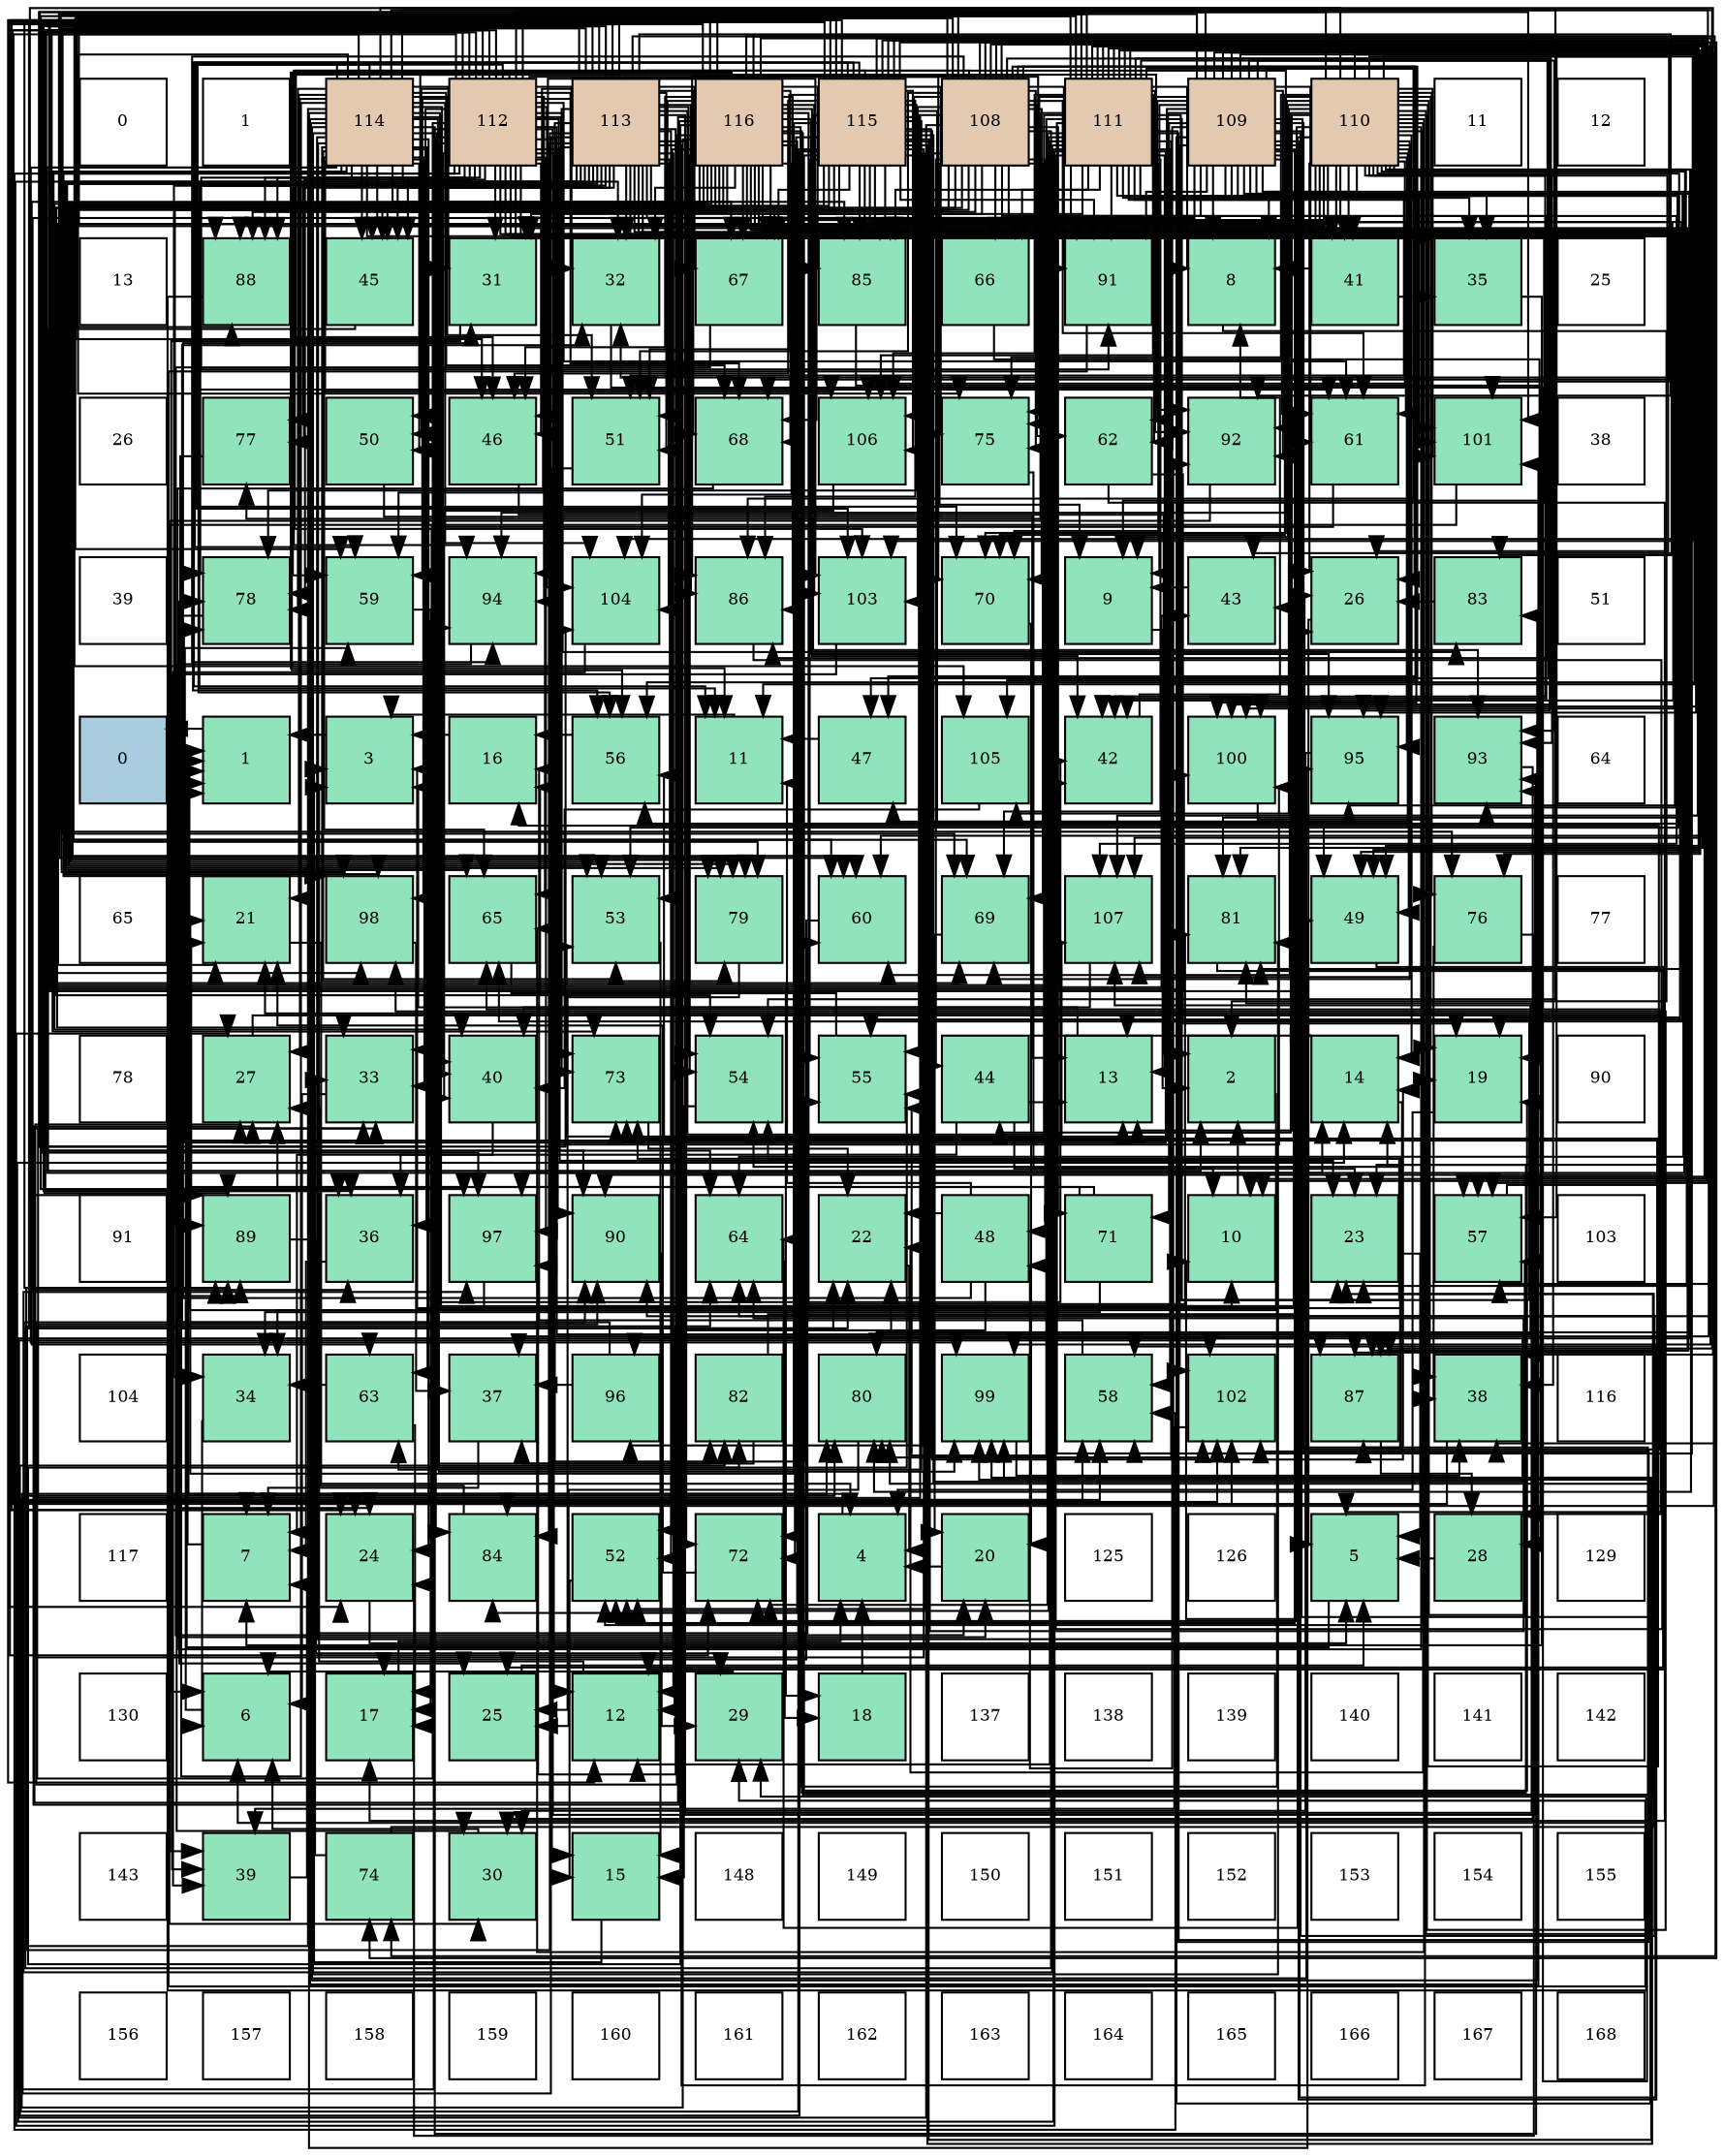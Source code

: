 digraph layout{
 rankdir=TB;
 splines=ortho;
 node [style=filled shape=square fixedsize=true width=0.6];
0[label="0", fontsize=8, fillcolor="#ffffff"];
1[label="1", fontsize=8, fillcolor="#ffffff"];
2[label="114", fontsize=8, fillcolor="#e3c9af"];
3[label="112", fontsize=8, fillcolor="#e3c9af"];
4[label="113", fontsize=8, fillcolor="#e3c9af"];
5[label="116", fontsize=8, fillcolor="#e3c9af"];
6[label="115", fontsize=8, fillcolor="#e3c9af"];
7[label="108", fontsize=8, fillcolor="#e3c9af"];
8[label="111", fontsize=8, fillcolor="#e3c9af"];
9[label="109", fontsize=8, fillcolor="#e3c9af"];
10[label="110", fontsize=8, fillcolor="#e3c9af"];
11[label="11", fontsize=8, fillcolor="#ffffff"];
12[label="12", fontsize=8, fillcolor="#ffffff"];
13[label="13", fontsize=8, fillcolor="#ffffff"];
14[label="88", fontsize=8, fillcolor="#91e3bb"];
15[label="45", fontsize=8, fillcolor="#91e3bb"];
16[label="31", fontsize=8, fillcolor="#91e3bb"];
17[label="32", fontsize=8, fillcolor="#91e3bb"];
18[label="67", fontsize=8, fillcolor="#91e3bb"];
19[label="85", fontsize=8, fillcolor="#91e3bb"];
20[label="66", fontsize=8, fillcolor="#91e3bb"];
21[label="91", fontsize=8, fillcolor="#91e3bb"];
22[label="8", fontsize=8, fillcolor="#91e3bb"];
23[label="41", fontsize=8, fillcolor="#91e3bb"];
24[label="35", fontsize=8, fillcolor="#91e3bb"];
25[label="25", fontsize=8, fillcolor="#ffffff"];
26[label="26", fontsize=8, fillcolor="#ffffff"];
27[label="77", fontsize=8, fillcolor="#91e3bb"];
28[label="50", fontsize=8, fillcolor="#91e3bb"];
29[label="46", fontsize=8, fillcolor="#91e3bb"];
30[label="51", fontsize=8, fillcolor="#91e3bb"];
31[label="68", fontsize=8, fillcolor="#91e3bb"];
32[label="106", fontsize=8, fillcolor="#91e3bb"];
33[label="75", fontsize=8, fillcolor="#91e3bb"];
34[label="62", fontsize=8, fillcolor="#91e3bb"];
35[label="92", fontsize=8, fillcolor="#91e3bb"];
36[label="61", fontsize=8, fillcolor="#91e3bb"];
37[label="101", fontsize=8, fillcolor="#91e3bb"];
38[label="38", fontsize=8, fillcolor="#ffffff"];
39[label="39", fontsize=8, fillcolor="#ffffff"];
40[label="78", fontsize=8, fillcolor="#91e3bb"];
41[label="59", fontsize=8, fillcolor="#91e3bb"];
42[label="94", fontsize=8, fillcolor="#91e3bb"];
43[label="104", fontsize=8, fillcolor="#91e3bb"];
44[label="86", fontsize=8, fillcolor="#91e3bb"];
45[label="103", fontsize=8, fillcolor="#91e3bb"];
46[label="70", fontsize=8, fillcolor="#91e3bb"];
47[label="9", fontsize=8, fillcolor="#91e3bb"];
48[label="43", fontsize=8, fillcolor="#91e3bb"];
49[label="26", fontsize=8, fillcolor="#91e3bb"];
50[label="83", fontsize=8, fillcolor="#91e3bb"];
51[label="51", fontsize=8, fillcolor="#ffffff"];
52[label="0", fontsize=8, fillcolor="#a9ccde"];
53[label="1", fontsize=8, fillcolor="#91e3bb"];
54[label="3", fontsize=8, fillcolor="#91e3bb"];
55[label="16", fontsize=8, fillcolor="#91e3bb"];
56[label="56", fontsize=8, fillcolor="#91e3bb"];
57[label="11", fontsize=8, fillcolor="#91e3bb"];
58[label="47", fontsize=8, fillcolor="#91e3bb"];
59[label="105", fontsize=8, fillcolor="#91e3bb"];
60[label="42", fontsize=8, fillcolor="#91e3bb"];
61[label="100", fontsize=8, fillcolor="#91e3bb"];
62[label="95", fontsize=8, fillcolor="#91e3bb"];
63[label="93", fontsize=8, fillcolor="#91e3bb"];
64[label="64", fontsize=8, fillcolor="#ffffff"];
65[label="65", fontsize=8, fillcolor="#ffffff"];
66[label="21", fontsize=8, fillcolor="#91e3bb"];
67[label="98", fontsize=8, fillcolor="#91e3bb"];
68[label="65", fontsize=8, fillcolor="#91e3bb"];
69[label="53", fontsize=8, fillcolor="#91e3bb"];
70[label="79", fontsize=8, fillcolor="#91e3bb"];
71[label="60", fontsize=8, fillcolor="#91e3bb"];
72[label="69", fontsize=8, fillcolor="#91e3bb"];
73[label="107", fontsize=8, fillcolor="#91e3bb"];
74[label="81", fontsize=8, fillcolor="#91e3bb"];
75[label="49", fontsize=8, fillcolor="#91e3bb"];
76[label="76", fontsize=8, fillcolor="#91e3bb"];
77[label="77", fontsize=8, fillcolor="#ffffff"];
78[label="78", fontsize=8, fillcolor="#ffffff"];
79[label="27", fontsize=8, fillcolor="#91e3bb"];
80[label="33", fontsize=8, fillcolor="#91e3bb"];
81[label="40", fontsize=8, fillcolor="#91e3bb"];
82[label="73", fontsize=8, fillcolor="#91e3bb"];
83[label="54", fontsize=8, fillcolor="#91e3bb"];
84[label="55", fontsize=8, fillcolor="#91e3bb"];
85[label="44", fontsize=8, fillcolor="#91e3bb"];
86[label="13", fontsize=8, fillcolor="#91e3bb"];
87[label="2", fontsize=8, fillcolor="#91e3bb"];
88[label="14", fontsize=8, fillcolor="#91e3bb"];
89[label="19", fontsize=8, fillcolor="#91e3bb"];
90[label="90", fontsize=8, fillcolor="#ffffff"];
91[label="91", fontsize=8, fillcolor="#ffffff"];
92[label="89", fontsize=8, fillcolor="#91e3bb"];
93[label="36", fontsize=8, fillcolor="#91e3bb"];
94[label="97", fontsize=8, fillcolor="#91e3bb"];
95[label="90", fontsize=8, fillcolor="#91e3bb"];
96[label="64", fontsize=8, fillcolor="#91e3bb"];
97[label="22", fontsize=8, fillcolor="#91e3bb"];
98[label="48", fontsize=8, fillcolor="#91e3bb"];
99[label="71", fontsize=8, fillcolor="#91e3bb"];
100[label="10", fontsize=8, fillcolor="#91e3bb"];
101[label="23", fontsize=8, fillcolor="#91e3bb"];
102[label="57", fontsize=8, fillcolor="#91e3bb"];
103[label="103", fontsize=8, fillcolor="#ffffff"];
104[label="104", fontsize=8, fillcolor="#ffffff"];
105[label="34", fontsize=8, fillcolor="#91e3bb"];
106[label="63", fontsize=8, fillcolor="#91e3bb"];
107[label="37", fontsize=8, fillcolor="#91e3bb"];
108[label="96", fontsize=8, fillcolor="#91e3bb"];
109[label="82", fontsize=8, fillcolor="#91e3bb"];
110[label="80", fontsize=8, fillcolor="#91e3bb"];
111[label="99", fontsize=8, fillcolor="#91e3bb"];
112[label="58", fontsize=8, fillcolor="#91e3bb"];
113[label="102", fontsize=8, fillcolor="#91e3bb"];
114[label="87", fontsize=8, fillcolor="#91e3bb"];
115[label="38", fontsize=8, fillcolor="#91e3bb"];
116[label="116", fontsize=8, fillcolor="#ffffff"];
117[label="117", fontsize=8, fillcolor="#ffffff"];
118[label="7", fontsize=8, fillcolor="#91e3bb"];
119[label="24", fontsize=8, fillcolor="#91e3bb"];
120[label="84", fontsize=8, fillcolor="#91e3bb"];
121[label="52", fontsize=8, fillcolor="#91e3bb"];
122[label="72", fontsize=8, fillcolor="#91e3bb"];
123[label="4", fontsize=8, fillcolor="#91e3bb"];
124[label="20", fontsize=8, fillcolor="#91e3bb"];
125[label="125", fontsize=8, fillcolor="#ffffff"];
126[label="126", fontsize=8, fillcolor="#ffffff"];
127[label="5", fontsize=8, fillcolor="#91e3bb"];
128[label="28", fontsize=8, fillcolor="#91e3bb"];
129[label="129", fontsize=8, fillcolor="#ffffff"];
130[label="130", fontsize=8, fillcolor="#ffffff"];
131[label="6", fontsize=8, fillcolor="#91e3bb"];
132[label="17", fontsize=8, fillcolor="#91e3bb"];
133[label="25", fontsize=8, fillcolor="#91e3bb"];
134[label="12", fontsize=8, fillcolor="#91e3bb"];
135[label="29", fontsize=8, fillcolor="#91e3bb"];
136[label="18", fontsize=8, fillcolor="#91e3bb"];
137[label="137", fontsize=8, fillcolor="#ffffff"];
138[label="138", fontsize=8, fillcolor="#ffffff"];
139[label="139", fontsize=8, fillcolor="#ffffff"];
140[label="140", fontsize=8, fillcolor="#ffffff"];
141[label="141", fontsize=8, fillcolor="#ffffff"];
142[label="142", fontsize=8, fillcolor="#ffffff"];
143[label="143", fontsize=8, fillcolor="#ffffff"];
144[label="39", fontsize=8, fillcolor="#91e3bb"];
145[label="74", fontsize=8, fillcolor="#91e3bb"];
146[label="30", fontsize=8, fillcolor="#91e3bb"];
147[label="15", fontsize=8, fillcolor="#91e3bb"];
148[label="148", fontsize=8, fillcolor="#ffffff"];
149[label="149", fontsize=8, fillcolor="#ffffff"];
150[label="150", fontsize=8, fillcolor="#ffffff"];
151[label="151", fontsize=8, fillcolor="#ffffff"];
152[label="152", fontsize=8, fillcolor="#ffffff"];
153[label="153", fontsize=8, fillcolor="#ffffff"];
154[label="154", fontsize=8, fillcolor="#ffffff"];
155[label="155", fontsize=8, fillcolor="#ffffff"];
156[label="156", fontsize=8, fillcolor="#ffffff"];
157[label="157", fontsize=8, fillcolor="#ffffff"];
158[label="158", fontsize=8, fillcolor="#ffffff"];
159[label="159", fontsize=8, fillcolor="#ffffff"];
160[label="160", fontsize=8, fillcolor="#ffffff"];
161[label="161", fontsize=8, fillcolor="#ffffff"];
162[label="162", fontsize=8, fillcolor="#ffffff"];
163[label="163", fontsize=8, fillcolor="#ffffff"];
164[label="164", fontsize=8, fillcolor="#ffffff"];
165[label="165", fontsize=8, fillcolor="#ffffff"];
166[label="166", fontsize=8, fillcolor="#ffffff"];
167[label="167", fontsize=8, fillcolor="#ffffff"];
168[label="168", fontsize=8, fillcolor="#ffffff"];
edge [constraint=false, style=vis];53 -> 52;
87 -> 53;
54 -> 53;
123 -> 53;
127 -> 53;
131 -> 53;
118 -> 53;
22 -> 87;
47 -> 87;
100 -> 87;
57 -> 54;
134 -> 54;
86 -> 54;
88 -> 54;
147 -> 54;
55 -> 54;
132 -> 123;
136 -> 123;
89 -> 123;
124 -> 123;
66 -> 123;
97 -> 123;
101 -> 127;
119 -> 127;
133 -> 127;
49 -> 127;
79 -> 127;
128 -> 127;
135 -> 131;
146 -> 131;
16 -> 131;
17 -> 131;
80 -> 131;
105 -> 131;
24 -> 118;
93 -> 118;
107 -> 118;
115 -> 118;
144 -> 118;
81 -> 118;
23 -> 22;
23 -> 24;
60 -> 22;
48 -> 47;
85 -> 100;
85 -> 86;
85 -> 88;
85 -> 93;
15 -> 87;
29 -> 87;
58 -> 57;
98 -> 57;
98 -> 134;
98 -> 97;
98 -> 16;
75 -> 134;
28 -> 86;
30 -> 147;
121 -> 147;
69 -> 147;
83 -> 147;
84 -> 55;
56 -> 55;
102 -> 55;
112 -> 55;
41 -> 132;
71 -> 132;
36 -> 132;
34 -> 132;
34 -> 89;
106 -> 132;
106 -> 105;
96 -> 136;
68 -> 136;
20 -> 89;
18 -> 124;
31 -> 124;
72 -> 124;
46 -> 124;
99 -> 66;
99 -> 79;
99 -> 105;
122 -> 66;
82 -> 97;
145 -> 101;
145 -> 80;
33 -> 101;
76 -> 119;
76 -> 115;
27 -> 119;
40 -> 133;
70 -> 133;
110 -> 133;
74 -> 133;
109 -> 49;
109 -> 107;
50 -> 49;
120 -> 79;
19 -> 128;
44 -> 128;
114 -> 128;
14 -> 135;
92 -> 135;
95 -> 135;
21 -> 135;
35 -> 146;
63 -> 146;
42 -> 146;
62 -> 146;
108 -> 17;
108 -> 107;
94 -> 105;
67 -> 107;
111 -> 115;
61 -> 115;
37 -> 144;
113 -> 144;
45 -> 144;
43 -> 144;
59 -> 81;
32 -> 81;
73 -> 81;
7 -> 47;
7 -> 49;
7 -> 60;
7 -> 85;
7 -> 15;
7 -> 29;
7 -> 58;
7 -> 98;
7 -> 75;
7 -> 30;
7 -> 83;
7 -> 84;
7 -> 102;
7 -> 41;
7 -> 36;
7 -> 34;
7 -> 20;
7 -> 31;
7 -> 72;
7 -> 46;
7 -> 99;
7 -> 145;
7 -> 33;
7 -> 70;
7 -> 44;
7 -> 14;
7 -> 92;
7 -> 95;
7 -> 21;
7 -> 42;
7 -> 62;
7 -> 108;
7 -> 94;
7 -> 67;
7 -> 111;
7 -> 61;
7 -> 113;
7 -> 45;
7 -> 59;
7 -> 32;
7 -> 73;
9 -> 22;
9 -> 47;
9 -> 24;
9 -> 85;
9 -> 98;
9 -> 75;
9 -> 121;
9 -> 69;
9 -> 83;
9 -> 84;
9 -> 56;
9 -> 112;
9 -> 41;
9 -> 71;
9 -> 36;
9 -> 34;
9 -> 68;
9 -> 20;
9 -> 46;
9 -> 99;
9 -> 122;
9 -> 82;
9 -> 76;
9 -> 110;
9 -> 120;
9 -> 19;
9 -> 44;
9 -> 114;
9 -> 95;
9 -> 21;
9 -> 35;
9 -> 63;
9 -> 42;
9 -> 108;
9 -> 94;
9 -> 111;
9 -> 61;
9 -> 37;
9 -> 113;
9 -> 43;
9 -> 32;
10 -> 22;
10 -> 47;
10 -> 100;
10 -> 86;
10 -> 88;
10 -> 89;
10 -> 66;
10 -> 97;
10 -> 101;
10 -> 49;
10 -> 16;
10 -> 17;
10 -> 80;
10 -> 107;
10 -> 60;
10 -> 15;
10 -> 58;
10 -> 75;
10 -> 121;
10 -> 56;
10 -> 102;
10 -> 112;
10 -> 71;
10 -> 96;
10 -> 68;
10 -> 18;
10 -> 31;
10 -> 72;
10 -> 82;
10 -> 33;
10 -> 76;
10 -> 40;
10 -> 110;
10 -> 19;
10 -> 114;
10 -> 14;
10 -> 92;
10 -> 95;
10 -> 35;
10 -> 63;
10 -> 42;
10 -> 62;
10 -> 67;
10 -> 37;
10 -> 45;
10 -> 43;
10 -> 59;
10 -> 32;
10 -> 73;
8 -> 22;
8 -> 57;
8 -> 134;
8 -> 86;
8 -> 66;
8 -> 79;
8 -> 24;
8 -> 93;
8 -> 29;
8 -> 58;
8 -> 75;
8 -> 30;
8 -> 121;
8 -> 69;
8 -> 83;
8 -> 84;
8 -> 56;
8 -> 102;
8 -> 112;
8 -> 71;
8 -> 36;
8 -> 34;
8 -> 96;
8 -> 68;
8 -> 20;
8 -> 18;
8 -> 72;
8 -> 46;
8 -> 122;
8 -> 82;
8 -> 145;
8 -> 33;
8 -> 76;
8 -> 27;
8 -> 40;
8 -> 70;
8 -> 110;
8 -> 74;
8 -> 19;
8 -> 44;
8 -> 114;
8 -> 14;
8 -> 21;
8 -> 35;
8 -> 62;
8 -> 94;
8 -> 111;
8 -> 37;
8 -> 113;
8 -> 32;
8 -> 73;
3 -> 100;
3 -> 134;
3 -> 88;
3 -> 97;
3 -> 101;
3 -> 49;
3 -> 16;
3 -> 17;
3 -> 80;
3 -> 24;
3 -> 93;
3 -> 81;
3 -> 60;
3 -> 48;
3 -> 15;
3 -> 29;
3 -> 28;
3 -> 112;
3 -> 41;
3 -> 36;
3 -> 96;
3 -> 68;
3 -> 31;
3 -> 46;
3 -> 122;
3 -> 82;
3 -> 33;
3 -> 27;
3 -> 40;
3 -> 74;
3 -> 50;
3 -> 120;
3 -> 114;
3 -> 14;
3 -> 92;
3 -> 95;
3 -> 21;
3 -> 63;
3 -> 42;
3 -> 62;
3 -> 94;
3 -> 67;
3 -> 111;
3 -> 61;
3 -> 37;
3 -> 113;
3 -> 45;
3 -> 43;
3 -> 73;
4 -> 47;
4 -> 57;
4 -> 134;
4 -> 89;
4 -> 97;
4 -> 101;
4 -> 119;
4 -> 49;
4 -> 17;
4 -> 105;
4 -> 93;
4 -> 115;
4 -> 60;
4 -> 15;
4 -> 29;
4 -> 30;
4 -> 121;
4 -> 69;
4 -> 83;
4 -> 84;
4 -> 56;
4 -> 102;
4 -> 112;
4 -> 41;
4 -> 71;
4 -> 68;
4 -> 18;
4 -> 31;
4 -> 72;
4 -> 46;
4 -> 122;
4 -> 82;
4 -> 27;
4 -> 40;
4 -> 70;
4 -> 110;
4 -> 74;
4 -> 120;
4 -> 19;
4 -> 44;
4 -> 114;
4 -> 92;
4 -> 21;
4 -> 35;
4 -> 94;
4 -> 67;
4 -> 61;
4 -> 45;
4 -> 43;
4 -> 59;
4 -> 73;
2 -> 88;
2 -> 89;
2 -> 66;
2 -> 119;
2 -> 79;
2 -> 16;
2 -> 17;
2 -> 80;
2 -> 93;
2 -> 115;
2 -> 81;
2 -> 23;
2 -> 60;
2 -> 48;
2 -> 15;
2 -> 75;
2 -> 28;
2 -> 30;
2 -> 69;
2 -> 83;
2 -> 84;
2 -> 102;
2 -> 71;
2 -> 36;
2 -> 106;
2 -> 96;
2 -> 68;
2 -> 18;
2 -> 31;
2 -> 72;
2 -> 82;
2 -> 33;
2 -> 40;
2 -> 70;
2 -> 74;
2 -> 109;
2 -> 50;
2 -> 14;
2 -> 92;
2 -> 35;
2 -> 63;
2 -> 62;
2 -> 67;
2 -> 111;
2 -> 37;
2 -> 113;
2 -> 45;
2 -> 43;
2 -> 32;
6 -> 100;
6 -> 57;
6 -> 134;
6 -> 86;
6 -> 88;
6 -> 89;
6 -> 66;
6 -> 97;
6 -> 119;
6 -> 79;
6 -> 16;
6 -> 80;
6 -> 23;
6 -> 29;
6 -> 75;
6 -> 28;
6 -> 30;
6 -> 121;
6 -> 69;
6 -> 84;
6 -> 56;
6 -> 102;
6 -> 112;
6 -> 41;
6 -> 71;
6 -> 36;
6 -> 106;
6 -> 96;
6 -> 18;
6 -> 122;
6 -> 33;
6 -> 40;
6 -> 70;
6 -> 110;
6 -> 74;
6 -> 109;
6 -> 50;
6 -> 19;
6 -> 44;
6 -> 95;
6 -> 21;
6 -> 63;
6 -> 42;
6 -> 94;
6 -> 111;
6 -> 61;
6 -> 37;
6 -> 113;
6 -> 32;
5 -> 100;
5 -> 57;
5 -> 86;
5 -> 88;
5 -> 101;
5 -> 119;
5 -> 79;
5 -> 17;
5 -> 80;
5 -> 115;
5 -> 81;
5 -> 23;
5 -> 60;
5 -> 48;
5 -> 15;
5 -> 29;
5 -> 30;
5 -> 121;
5 -> 69;
5 -> 83;
5 -> 56;
5 -> 41;
5 -> 106;
5 -> 96;
5 -> 18;
5 -> 31;
5 -> 72;
5 -> 46;
5 -> 122;
5 -> 70;
5 -> 110;
5 -> 74;
5 -> 109;
5 -> 120;
5 -> 19;
5 -> 44;
5 -> 114;
5 -> 14;
5 -> 92;
5 -> 95;
5 -> 35;
5 -> 63;
5 -> 42;
5 -> 62;
5 -> 67;
5 -> 61;
5 -> 45;
5 -> 43;
5 -> 73;
edge [constraint=true, style=invis];
0 -> 13 -> 26 -> 39 -> 52 -> 65 -> 78 -> 91 -> 104 -> 117 -> 130 -> 143 -> 156;
1 -> 14 -> 27 -> 40 -> 53 -> 66 -> 79 -> 92 -> 105 -> 118 -> 131 -> 144 -> 157;
2 -> 15 -> 28 -> 41 -> 54 -> 67 -> 80 -> 93 -> 106 -> 119 -> 132 -> 145 -> 158;
3 -> 16 -> 29 -> 42 -> 55 -> 68 -> 81 -> 94 -> 107 -> 120 -> 133 -> 146 -> 159;
4 -> 17 -> 30 -> 43 -> 56 -> 69 -> 82 -> 95 -> 108 -> 121 -> 134 -> 147 -> 160;
5 -> 18 -> 31 -> 44 -> 57 -> 70 -> 83 -> 96 -> 109 -> 122 -> 135 -> 148 -> 161;
6 -> 19 -> 32 -> 45 -> 58 -> 71 -> 84 -> 97 -> 110 -> 123 -> 136 -> 149 -> 162;
7 -> 20 -> 33 -> 46 -> 59 -> 72 -> 85 -> 98 -> 111 -> 124 -> 137 -> 150 -> 163;
8 -> 21 -> 34 -> 47 -> 60 -> 73 -> 86 -> 99 -> 112 -> 125 -> 138 -> 151 -> 164;
9 -> 22 -> 35 -> 48 -> 61 -> 74 -> 87 -> 100 -> 113 -> 126 -> 139 -> 152 -> 165;
10 -> 23 -> 36 -> 49 -> 62 -> 75 -> 88 -> 101 -> 114 -> 127 -> 140 -> 153 -> 166;
11 -> 24 -> 37 -> 50 -> 63 -> 76 -> 89 -> 102 -> 115 -> 128 -> 141 -> 154 -> 167;
12 -> 25 -> 38 -> 51 -> 64 -> 77 -> 90 -> 103 -> 116 -> 129 -> 142 -> 155 -> 168;
rank = same {0 -> 1 -> 2 -> 3 -> 4 -> 5 -> 6 -> 7 -> 8 -> 9 -> 10 -> 11 -> 12};
rank = same {13 -> 14 -> 15 -> 16 -> 17 -> 18 -> 19 -> 20 -> 21 -> 22 -> 23 -> 24 -> 25};
rank = same {26 -> 27 -> 28 -> 29 -> 30 -> 31 -> 32 -> 33 -> 34 -> 35 -> 36 -> 37 -> 38};
rank = same {39 -> 40 -> 41 -> 42 -> 43 -> 44 -> 45 -> 46 -> 47 -> 48 -> 49 -> 50 -> 51};
rank = same {52 -> 53 -> 54 -> 55 -> 56 -> 57 -> 58 -> 59 -> 60 -> 61 -> 62 -> 63 -> 64};
rank = same {65 -> 66 -> 67 -> 68 -> 69 -> 70 -> 71 -> 72 -> 73 -> 74 -> 75 -> 76 -> 77};
rank = same {78 -> 79 -> 80 -> 81 -> 82 -> 83 -> 84 -> 85 -> 86 -> 87 -> 88 -> 89 -> 90};
rank = same {91 -> 92 -> 93 -> 94 -> 95 -> 96 -> 97 -> 98 -> 99 -> 100 -> 101 -> 102 -> 103};
rank = same {104 -> 105 -> 106 -> 107 -> 108 -> 109 -> 110 -> 111 -> 112 -> 113 -> 114 -> 115 -> 116};
rank = same {117 -> 118 -> 119 -> 120 -> 121 -> 122 -> 123 -> 124 -> 125 -> 126 -> 127 -> 128 -> 129};
rank = same {130 -> 131 -> 132 -> 133 -> 134 -> 135 -> 136 -> 137 -> 138 -> 139 -> 140 -> 141 -> 142};
rank = same {143 -> 144 -> 145 -> 146 -> 147 -> 148 -> 149 -> 150 -> 151 -> 152 -> 153 -> 154 -> 155};
rank = same {156 -> 157 -> 158 -> 159 -> 160 -> 161 -> 162 -> 163 -> 164 -> 165 -> 166 -> 167 -> 168};
}
